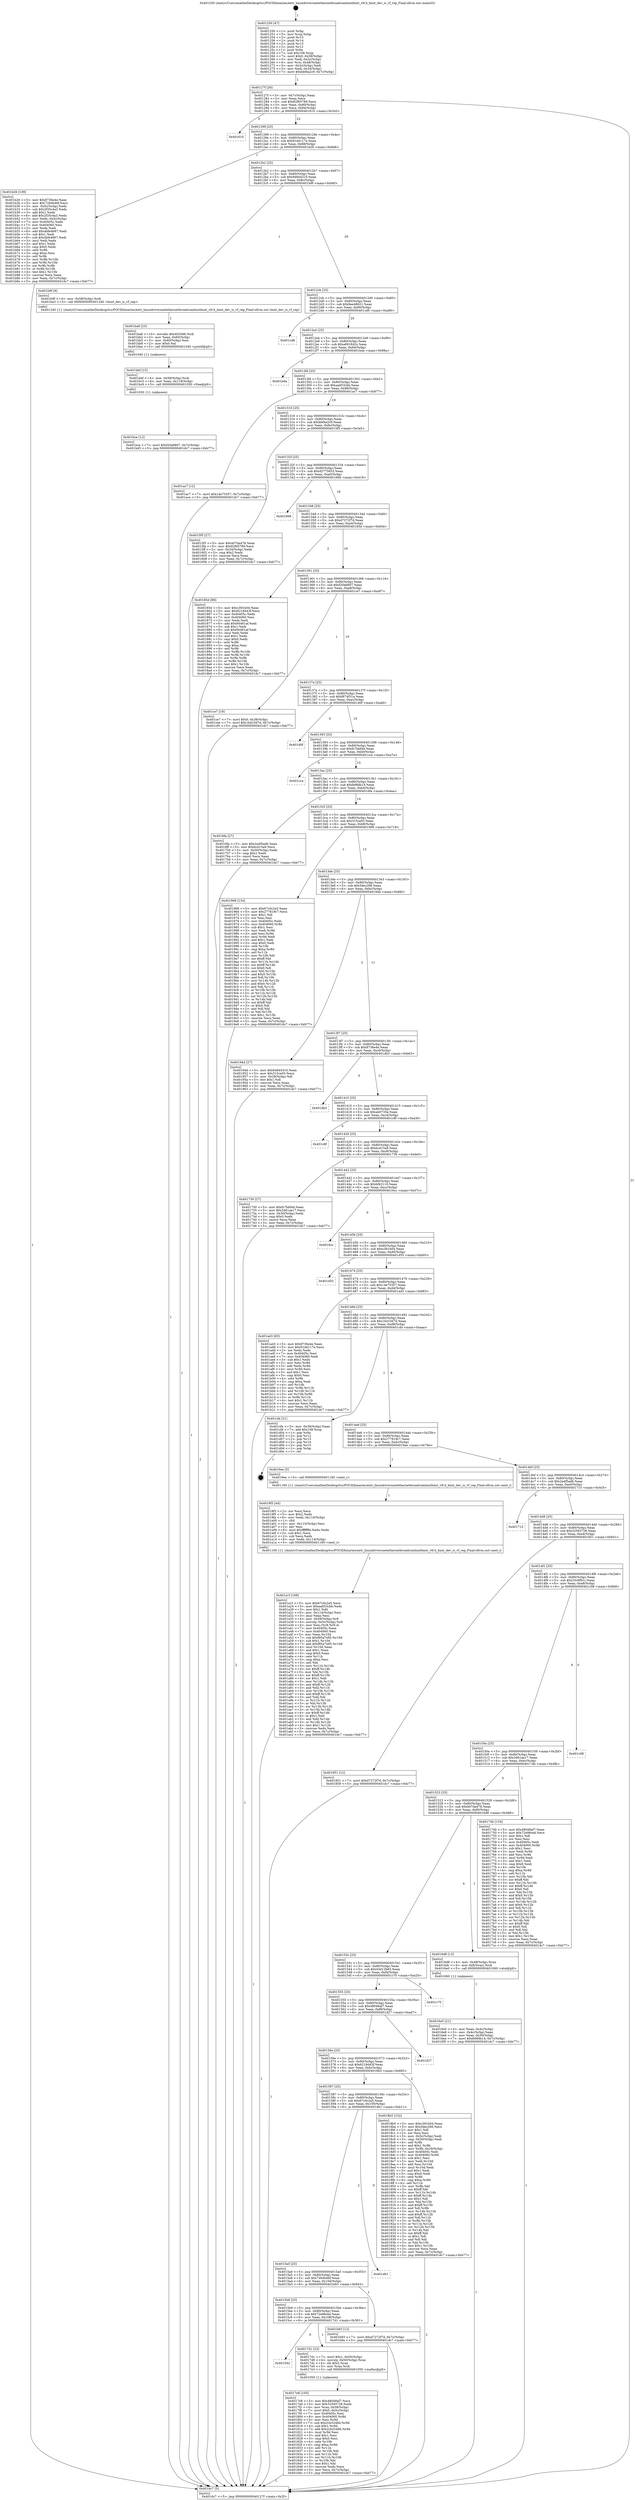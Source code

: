digraph "0x401250" {
  label = "0x401250 (/mnt/c/Users/mathe/Desktop/tcc/POCII/binaries/extr_linuxdriversnetethernetbroadcombnxtbnxt_vfr.h_bnxt_dev_is_vf_rep_Final-ollvm.out::main(0))"
  labelloc = "t"
  node[shape=record]

  Entry [label="",width=0.3,height=0.3,shape=circle,fillcolor=black,style=filled]
  "0x40127f" [label="{
     0x40127f [26]\l
     | [instrs]\l
     &nbsp;&nbsp;0x40127f \<+3\>: mov -0x7c(%rbp),%eax\l
     &nbsp;&nbsp;0x401282 \<+2\>: mov %eax,%ecx\l
     &nbsp;&nbsp;0x401284 \<+6\>: sub $0x82f65789,%ecx\l
     &nbsp;&nbsp;0x40128a \<+3\>: mov %eax,-0x80(%rbp)\l
     &nbsp;&nbsp;0x40128d \<+6\>: mov %ecx,-0x84(%rbp)\l
     &nbsp;&nbsp;0x401293 \<+6\>: je 0000000000401610 \<main+0x3c0\>\l
  }"]
  "0x401610" [label="{
     0x401610\l
  }", style=dashed]
  "0x401299" [label="{
     0x401299 [25]\l
     | [instrs]\l
     &nbsp;&nbsp;0x401299 \<+5\>: jmp 000000000040129e \<main+0x4e\>\l
     &nbsp;&nbsp;0x40129e \<+3\>: mov -0x80(%rbp),%eax\l
     &nbsp;&nbsp;0x4012a1 \<+5\>: sub $0x91dd117e,%eax\l
     &nbsp;&nbsp;0x4012a6 \<+6\>: mov %eax,-0x88(%rbp)\l
     &nbsp;&nbsp;0x4012ac \<+6\>: je 0000000000401b26 \<main+0x8d6\>\l
  }"]
  Exit [label="",width=0.3,height=0.3,shape=circle,fillcolor=black,style=filled,peripheries=2]
  "0x401b26" [label="{
     0x401b26 [109]\l
     | [instrs]\l
     &nbsp;&nbsp;0x401b26 \<+5\>: mov $0x8736e4e,%eax\l
     &nbsp;&nbsp;0x401b2b \<+5\>: mov $0x7264b46f,%ecx\l
     &nbsp;&nbsp;0x401b30 \<+3\>: mov -0x5c(%rbp),%edx\l
     &nbsp;&nbsp;0x401b33 \<+6\>: sub $0x2f35c4a3,%edx\l
     &nbsp;&nbsp;0x401b39 \<+3\>: add $0x1,%edx\l
     &nbsp;&nbsp;0x401b3c \<+6\>: add $0x2f35c4a3,%edx\l
     &nbsp;&nbsp;0x401b42 \<+3\>: mov %edx,-0x5c(%rbp)\l
     &nbsp;&nbsp;0x401b45 \<+7\>: mov 0x40405c,%edx\l
     &nbsp;&nbsp;0x401b4c \<+7\>: mov 0x404060,%esi\l
     &nbsp;&nbsp;0x401b53 \<+2\>: mov %edx,%edi\l
     &nbsp;&nbsp;0x401b55 \<+6\>: add $0x4bfe4667,%edi\l
     &nbsp;&nbsp;0x401b5b \<+3\>: sub $0x1,%edi\l
     &nbsp;&nbsp;0x401b5e \<+6\>: sub $0x4bfe4667,%edi\l
     &nbsp;&nbsp;0x401b64 \<+3\>: imul %edi,%edx\l
     &nbsp;&nbsp;0x401b67 \<+3\>: and $0x1,%edx\l
     &nbsp;&nbsp;0x401b6a \<+3\>: cmp $0x0,%edx\l
     &nbsp;&nbsp;0x401b6d \<+4\>: sete %r8b\l
     &nbsp;&nbsp;0x401b71 \<+3\>: cmp $0xa,%esi\l
     &nbsp;&nbsp;0x401b74 \<+4\>: setl %r9b\l
     &nbsp;&nbsp;0x401b78 \<+3\>: mov %r8b,%r10b\l
     &nbsp;&nbsp;0x401b7b \<+3\>: and %r9b,%r10b\l
     &nbsp;&nbsp;0x401b7e \<+3\>: xor %r9b,%r8b\l
     &nbsp;&nbsp;0x401b81 \<+3\>: or %r8b,%r10b\l
     &nbsp;&nbsp;0x401b84 \<+4\>: test $0x1,%r10b\l
     &nbsp;&nbsp;0x401b88 \<+3\>: cmovne %ecx,%eax\l
     &nbsp;&nbsp;0x401b8b \<+3\>: mov %eax,-0x7c(%rbp)\l
     &nbsp;&nbsp;0x401b8e \<+5\>: jmp 0000000000401dc7 \<main+0xb77\>\l
  }"]
  "0x4012b2" [label="{
     0x4012b2 [25]\l
     | [instrs]\l
     &nbsp;&nbsp;0x4012b2 \<+5\>: jmp 00000000004012b7 \<main+0x67\>\l
     &nbsp;&nbsp;0x4012b7 \<+3\>: mov -0x80(%rbp),%eax\l
     &nbsp;&nbsp;0x4012ba \<+5\>: sub $0x94844310,%eax\l
     &nbsp;&nbsp;0x4012bf \<+6\>: mov %eax,-0x8c(%rbp)\l
     &nbsp;&nbsp;0x4012c5 \<+6\>: je 0000000000401b9f \<main+0x94f\>\l
  }"]
  "0x401bce" [label="{
     0x401bce [12]\l
     | [instrs]\l
     &nbsp;&nbsp;0x401bce \<+7\>: movl $0xf20a6807,-0x7c(%rbp)\l
     &nbsp;&nbsp;0x401bd5 \<+5\>: jmp 0000000000401dc7 \<main+0xb77\>\l
  }"]
  "0x401b9f" [label="{
     0x401b9f [9]\l
     | [instrs]\l
     &nbsp;&nbsp;0x401b9f \<+4\>: mov -0x58(%rbp),%rdi\l
     &nbsp;&nbsp;0x401ba3 \<+5\>: call 0000000000401240 \<bnxt_dev_is_vf_rep\>\l
     | [calls]\l
     &nbsp;&nbsp;0x401240 \{1\} (/mnt/c/Users/mathe/Desktop/tcc/POCII/binaries/extr_linuxdriversnetethernetbroadcombnxtbnxt_vfr.h_bnxt_dev_is_vf_rep_Final-ollvm.out::bnxt_dev_is_vf_rep)\l
  }"]
  "0x4012cb" [label="{
     0x4012cb [25]\l
     | [instrs]\l
     &nbsp;&nbsp;0x4012cb \<+5\>: jmp 00000000004012d0 \<main+0x80\>\l
     &nbsp;&nbsp;0x4012d0 \<+3\>: mov -0x80(%rbp),%eax\l
     &nbsp;&nbsp;0x4012d3 \<+5\>: sub $0x9ee48621,%eax\l
     &nbsp;&nbsp;0x4012d8 \<+6\>: mov %eax,-0x90(%rbp)\l
     &nbsp;&nbsp;0x4012de \<+6\>: je 0000000000401cd6 \<main+0xa86\>\l
  }"]
  "0x401bbf" [label="{
     0x401bbf [15]\l
     | [instrs]\l
     &nbsp;&nbsp;0x401bbf \<+4\>: mov -0x58(%rbp),%rdi\l
     &nbsp;&nbsp;0x401bc3 \<+6\>: mov %eax,-0x118(%rbp)\l
     &nbsp;&nbsp;0x401bc9 \<+5\>: call 0000000000401030 \<free@plt\>\l
     | [calls]\l
     &nbsp;&nbsp;0x401030 \{1\} (unknown)\l
  }"]
  "0x401cd6" [label="{
     0x401cd6\l
  }", style=dashed]
  "0x4012e4" [label="{
     0x4012e4 [25]\l
     | [instrs]\l
     &nbsp;&nbsp;0x4012e4 \<+5\>: jmp 00000000004012e9 \<main+0x99\>\l
     &nbsp;&nbsp;0x4012e9 \<+3\>: mov -0x80(%rbp),%eax\l
     &nbsp;&nbsp;0x4012ec \<+5\>: sub $0xa691842c,%eax\l
     &nbsp;&nbsp;0x4012f1 \<+6\>: mov %eax,-0x94(%rbp)\l
     &nbsp;&nbsp;0x4012f7 \<+6\>: je 0000000000401bda \<main+0x98a\>\l
  }"]
  "0x401ba8" [label="{
     0x401ba8 [23]\l
     | [instrs]\l
     &nbsp;&nbsp;0x401ba8 \<+10\>: movabs $0x4020d6,%rdi\l
     &nbsp;&nbsp;0x401bb2 \<+3\>: mov %eax,-0x60(%rbp)\l
     &nbsp;&nbsp;0x401bb5 \<+3\>: mov -0x60(%rbp),%esi\l
     &nbsp;&nbsp;0x401bb8 \<+2\>: mov $0x0,%al\l
     &nbsp;&nbsp;0x401bba \<+5\>: call 0000000000401040 \<printf@plt\>\l
     | [calls]\l
     &nbsp;&nbsp;0x401040 \{1\} (unknown)\l
  }"]
  "0x401bda" [label="{
     0x401bda\l
  }", style=dashed]
  "0x4012fd" [label="{
     0x4012fd [25]\l
     | [instrs]\l
     &nbsp;&nbsp;0x4012fd \<+5\>: jmp 0000000000401302 \<main+0xb2\>\l
     &nbsp;&nbsp;0x401302 \<+3\>: mov -0x80(%rbp),%eax\l
     &nbsp;&nbsp;0x401305 \<+5\>: sub $0xaa653cbb,%eax\l
     &nbsp;&nbsp;0x40130a \<+6\>: mov %eax,-0x98(%rbp)\l
     &nbsp;&nbsp;0x401310 \<+6\>: je 0000000000401ac7 \<main+0x877\>\l
  }"]
  "0x401a1f" [label="{
     0x401a1f [168]\l
     | [instrs]\l
     &nbsp;&nbsp;0x401a1f \<+5\>: mov $0x67c0c2a5,%ecx\l
     &nbsp;&nbsp;0x401a24 \<+5\>: mov $0xaa653cbb,%edx\l
     &nbsp;&nbsp;0x401a29 \<+3\>: mov $0x1,%dil\l
     &nbsp;&nbsp;0x401a2c \<+6\>: mov -0x114(%rbp),%esi\l
     &nbsp;&nbsp;0x401a32 \<+3\>: imul %eax,%esi\l
     &nbsp;&nbsp;0x401a35 \<+4\>: mov -0x58(%rbp),%r8\l
     &nbsp;&nbsp;0x401a39 \<+4\>: movslq -0x5c(%rbp),%r9\l
     &nbsp;&nbsp;0x401a3d \<+4\>: mov %esi,(%r8,%r9,4)\l
     &nbsp;&nbsp;0x401a41 \<+7\>: mov 0x40405c,%eax\l
     &nbsp;&nbsp;0x401a48 \<+7\>: mov 0x404060,%esi\l
     &nbsp;&nbsp;0x401a4f \<+3\>: mov %eax,%r10d\l
     &nbsp;&nbsp;0x401a52 \<+7\>: sub $0xf95a7e95,%r10d\l
     &nbsp;&nbsp;0x401a59 \<+4\>: sub $0x1,%r10d\l
     &nbsp;&nbsp;0x401a5d \<+7\>: add $0xf95a7e95,%r10d\l
     &nbsp;&nbsp;0x401a64 \<+4\>: imul %r10d,%eax\l
     &nbsp;&nbsp;0x401a68 \<+3\>: and $0x1,%eax\l
     &nbsp;&nbsp;0x401a6b \<+3\>: cmp $0x0,%eax\l
     &nbsp;&nbsp;0x401a6e \<+4\>: sete %r11b\l
     &nbsp;&nbsp;0x401a72 \<+3\>: cmp $0xa,%esi\l
     &nbsp;&nbsp;0x401a75 \<+3\>: setl %bl\l
     &nbsp;&nbsp;0x401a78 \<+3\>: mov %r11b,%r14b\l
     &nbsp;&nbsp;0x401a7b \<+4\>: xor $0xff,%r14b\l
     &nbsp;&nbsp;0x401a7f \<+3\>: mov %bl,%r15b\l
     &nbsp;&nbsp;0x401a82 \<+4\>: xor $0xff,%r15b\l
     &nbsp;&nbsp;0x401a86 \<+4\>: xor $0x1,%dil\l
     &nbsp;&nbsp;0x401a8a \<+3\>: mov %r14b,%r12b\l
     &nbsp;&nbsp;0x401a8d \<+4\>: and $0xff,%r12b\l
     &nbsp;&nbsp;0x401a91 \<+3\>: and %dil,%r11b\l
     &nbsp;&nbsp;0x401a94 \<+3\>: mov %r15b,%r13b\l
     &nbsp;&nbsp;0x401a97 \<+4\>: and $0xff,%r13b\l
     &nbsp;&nbsp;0x401a9b \<+3\>: and %dil,%bl\l
     &nbsp;&nbsp;0x401a9e \<+3\>: or %r11b,%r12b\l
     &nbsp;&nbsp;0x401aa1 \<+3\>: or %bl,%r13b\l
     &nbsp;&nbsp;0x401aa4 \<+3\>: xor %r13b,%r12b\l
     &nbsp;&nbsp;0x401aa7 \<+3\>: or %r15b,%r14b\l
     &nbsp;&nbsp;0x401aaa \<+4\>: xor $0xff,%r14b\l
     &nbsp;&nbsp;0x401aae \<+4\>: or $0x1,%dil\l
     &nbsp;&nbsp;0x401ab2 \<+3\>: and %dil,%r14b\l
     &nbsp;&nbsp;0x401ab5 \<+3\>: or %r14b,%r12b\l
     &nbsp;&nbsp;0x401ab8 \<+4\>: test $0x1,%r12b\l
     &nbsp;&nbsp;0x401abc \<+3\>: cmovne %edx,%ecx\l
     &nbsp;&nbsp;0x401abf \<+3\>: mov %ecx,-0x7c(%rbp)\l
     &nbsp;&nbsp;0x401ac2 \<+5\>: jmp 0000000000401dc7 \<main+0xb77\>\l
  }"]
  "0x401ac7" [label="{
     0x401ac7 [12]\l
     | [instrs]\l
     &nbsp;&nbsp;0x401ac7 \<+7\>: movl $0x14e75357,-0x7c(%rbp)\l
     &nbsp;&nbsp;0x401ace \<+5\>: jmp 0000000000401dc7 \<main+0xb77\>\l
  }"]
  "0x401316" [label="{
     0x401316 [25]\l
     | [instrs]\l
     &nbsp;&nbsp;0x401316 \<+5\>: jmp 000000000040131b \<main+0xcb\>\l
     &nbsp;&nbsp;0x40131b \<+3\>: mov -0x80(%rbp),%eax\l
     &nbsp;&nbsp;0x40131e \<+5\>: sub $0xbbf4a2c9,%eax\l
     &nbsp;&nbsp;0x401323 \<+6\>: mov %eax,-0x9c(%rbp)\l
     &nbsp;&nbsp;0x401329 \<+6\>: je 00000000004015f5 \<main+0x3a5\>\l
  }"]
  "0x4019f3" [label="{
     0x4019f3 [44]\l
     | [instrs]\l
     &nbsp;&nbsp;0x4019f3 \<+2\>: xor %ecx,%ecx\l
     &nbsp;&nbsp;0x4019f5 \<+5\>: mov $0x2,%edx\l
     &nbsp;&nbsp;0x4019fa \<+6\>: mov %edx,-0x110(%rbp)\l
     &nbsp;&nbsp;0x401a00 \<+1\>: cltd\l
     &nbsp;&nbsp;0x401a01 \<+6\>: mov -0x110(%rbp),%esi\l
     &nbsp;&nbsp;0x401a07 \<+2\>: idiv %esi\l
     &nbsp;&nbsp;0x401a09 \<+6\>: imul $0xfffffffe,%edx,%edx\l
     &nbsp;&nbsp;0x401a0f \<+3\>: sub $0x1,%ecx\l
     &nbsp;&nbsp;0x401a12 \<+2\>: sub %ecx,%edx\l
     &nbsp;&nbsp;0x401a14 \<+6\>: mov %edx,-0x114(%rbp)\l
     &nbsp;&nbsp;0x401a1a \<+5\>: call 0000000000401160 \<next_i\>\l
     | [calls]\l
     &nbsp;&nbsp;0x401160 \{1\} (/mnt/c/Users/mathe/Desktop/tcc/POCII/binaries/extr_linuxdriversnetethernetbroadcombnxtbnxt_vfr.h_bnxt_dev_is_vf_rep_Final-ollvm.out::next_i)\l
  }"]
  "0x4015f5" [label="{
     0x4015f5 [27]\l
     | [instrs]\l
     &nbsp;&nbsp;0x4015f5 \<+5\>: mov $0x407da478,%eax\l
     &nbsp;&nbsp;0x4015fa \<+5\>: mov $0x82f65789,%ecx\l
     &nbsp;&nbsp;0x4015ff \<+3\>: mov -0x34(%rbp),%edx\l
     &nbsp;&nbsp;0x401602 \<+3\>: cmp $0x2,%edx\l
     &nbsp;&nbsp;0x401605 \<+3\>: cmovne %ecx,%eax\l
     &nbsp;&nbsp;0x401608 \<+3\>: mov %eax,-0x7c(%rbp)\l
     &nbsp;&nbsp;0x40160b \<+5\>: jmp 0000000000401dc7 \<main+0xb77\>\l
  }"]
  "0x40132f" [label="{
     0x40132f [25]\l
     | [instrs]\l
     &nbsp;&nbsp;0x40132f \<+5\>: jmp 0000000000401334 \<main+0xe4\>\l
     &nbsp;&nbsp;0x401334 \<+3\>: mov -0x80(%rbp),%eax\l
     &nbsp;&nbsp;0x401337 \<+5\>: sub $0xd2775653,%eax\l
     &nbsp;&nbsp;0x40133c \<+6\>: mov %eax,-0xa0(%rbp)\l
     &nbsp;&nbsp;0x401342 \<+6\>: je 0000000000401668 \<main+0x418\>\l
  }"]
  "0x401dc7" [label="{
     0x401dc7 [5]\l
     | [instrs]\l
     &nbsp;&nbsp;0x401dc7 \<+5\>: jmp 000000000040127f \<main+0x2f\>\l
  }"]
  "0x401250" [label="{
     0x401250 [47]\l
     | [instrs]\l
     &nbsp;&nbsp;0x401250 \<+1\>: push %rbp\l
     &nbsp;&nbsp;0x401251 \<+3\>: mov %rsp,%rbp\l
     &nbsp;&nbsp;0x401254 \<+2\>: push %r15\l
     &nbsp;&nbsp;0x401256 \<+2\>: push %r14\l
     &nbsp;&nbsp;0x401258 \<+2\>: push %r13\l
     &nbsp;&nbsp;0x40125a \<+2\>: push %r12\l
     &nbsp;&nbsp;0x40125c \<+1\>: push %rbx\l
     &nbsp;&nbsp;0x40125d \<+7\>: sub $0x108,%rsp\l
     &nbsp;&nbsp;0x401264 \<+7\>: movl $0x0,-0x38(%rbp)\l
     &nbsp;&nbsp;0x40126b \<+3\>: mov %edi,-0x3c(%rbp)\l
     &nbsp;&nbsp;0x40126e \<+4\>: mov %rsi,-0x48(%rbp)\l
     &nbsp;&nbsp;0x401272 \<+3\>: mov -0x3c(%rbp),%edi\l
     &nbsp;&nbsp;0x401275 \<+3\>: mov %edi,-0x34(%rbp)\l
     &nbsp;&nbsp;0x401278 \<+7\>: movl $0xbbf4a2c9,-0x7c(%rbp)\l
  }"]
  "0x4017e8" [label="{
     0x4017e8 [105]\l
     | [instrs]\l
     &nbsp;&nbsp;0x4017e8 \<+5\>: mov $0x48048af7,%ecx\l
     &nbsp;&nbsp;0x4017ed \<+5\>: mov $0x32593728,%edx\l
     &nbsp;&nbsp;0x4017f2 \<+4\>: mov %rax,-0x58(%rbp)\l
     &nbsp;&nbsp;0x4017f6 \<+7\>: movl $0x0,-0x5c(%rbp)\l
     &nbsp;&nbsp;0x4017fd \<+7\>: mov 0x40405c,%esi\l
     &nbsp;&nbsp;0x401804 \<+8\>: mov 0x404060,%r8d\l
     &nbsp;&nbsp;0x40180c \<+3\>: mov %esi,%r9d\l
     &nbsp;&nbsp;0x40180f \<+7\>: sub $0x2cb3248d,%r9d\l
     &nbsp;&nbsp;0x401816 \<+4\>: sub $0x1,%r9d\l
     &nbsp;&nbsp;0x40181a \<+7\>: add $0x2cb3248d,%r9d\l
     &nbsp;&nbsp;0x401821 \<+4\>: imul %r9d,%esi\l
     &nbsp;&nbsp;0x401825 \<+3\>: and $0x1,%esi\l
     &nbsp;&nbsp;0x401828 \<+3\>: cmp $0x0,%esi\l
     &nbsp;&nbsp;0x40182b \<+4\>: sete %r10b\l
     &nbsp;&nbsp;0x40182f \<+4\>: cmp $0xa,%r8d\l
     &nbsp;&nbsp;0x401833 \<+4\>: setl %r11b\l
     &nbsp;&nbsp;0x401837 \<+3\>: mov %r10b,%bl\l
     &nbsp;&nbsp;0x40183a \<+3\>: and %r11b,%bl\l
     &nbsp;&nbsp;0x40183d \<+3\>: xor %r11b,%r10b\l
     &nbsp;&nbsp;0x401840 \<+3\>: or %r10b,%bl\l
     &nbsp;&nbsp;0x401843 \<+3\>: test $0x1,%bl\l
     &nbsp;&nbsp;0x401846 \<+3\>: cmovne %edx,%ecx\l
     &nbsp;&nbsp;0x401849 \<+3\>: mov %ecx,-0x7c(%rbp)\l
     &nbsp;&nbsp;0x40184c \<+5\>: jmp 0000000000401dc7 \<main+0xb77\>\l
  }"]
  "0x401668" [label="{
     0x401668\l
  }", style=dashed]
  "0x401348" [label="{
     0x401348 [25]\l
     | [instrs]\l
     &nbsp;&nbsp;0x401348 \<+5\>: jmp 000000000040134d \<main+0xfd\>\l
     &nbsp;&nbsp;0x40134d \<+3\>: mov -0x80(%rbp),%eax\l
     &nbsp;&nbsp;0x401350 \<+5\>: sub $0xd7272f7d,%eax\l
     &nbsp;&nbsp;0x401355 \<+6\>: mov %eax,-0xa4(%rbp)\l
     &nbsp;&nbsp;0x40135b \<+6\>: je 000000000040185d \<main+0x60d\>\l
  }"]
  "0x4015d2" [label="{
     0x4015d2\l
  }", style=dashed]
  "0x40185d" [label="{
     0x40185d [88]\l
     | [instrs]\l
     &nbsp;&nbsp;0x40185d \<+5\>: mov $0xc391b04,%eax\l
     &nbsp;&nbsp;0x401862 \<+5\>: mov $0x6218d43f,%ecx\l
     &nbsp;&nbsp;0x401867 \<+7\>: mov 0x40405c,%edx\l
     &nbsp;&nbsp;0x40186e \<+7\>: mov 0x404060,%esi\l
     &nbsp;&nbsp;0x401875 \<+2\>: mov %edx,%edi\l
     &nbsp;&nbsp;0x401877 \<+6\>: add $0x94481af,%edi\l
     &nbsp;&nbsp;0x40187d \<+3\>: sub $0x1,%edi\l
     &nbsp;&nbsp;0x401880 \<+6\>: sub $0x94481af,%edi\l
     &nbsp;&nbsp;0x401886 \<+3\>: imul %edi,%edx\l
     &nbsp;&nbsp;0x401889 \<+3\>: and $0x1,%edx\l
     &nbsp;&nbsp;0x40188c \<+3\>: cmp $0x0,%edx\l
     &nbsp;&nbsp;0x40188f \<+4\>: sete %r8b\l
     &nbsp;&nbsp;0x401893 \<+3\>: cmp $0xa,%esi\l
     &nbsp;&nbsp;0x401896 \<+4\>: setl %r9b\l
     &nbsp;&nbsp;0x40189a \<+3\>: mov %r8b,%r10b\l
     &nbsp;&nbsp;0x40189d \<+3\>: and %r9b,%r10b\l
     &nbsp;&nbsp;0x4018a0 \<+3\>: xor %r9b,%r8b\l
     &nbsp;&nbsp;0x4018a3 \<+3\>: or %r8b,%r10b\l
     &nbsp;&nbsp;0x4018a6 \<+4\>: test $0x1,%r10b\l
     &nbsp;&nbsp;0x4018aa \<+3\>: cmovne %ecx,%eax\l
     &nbsp;&nbsp;0x4018ad \<+3\>: mov %eax,-0x7c(%rbp)\l
     &nbsp;&nbsp;0x4018b0 \<+5\>: jmp 0000000000401dc7 \<main+0xb77\>\l
  }"]
  "0x401361" [label="{
     0x401361 [25]\l
     | [instrs]\l
     &nbsp;&nbsp;0x401361 \<+5\>: jmp 0000000000401366 \<main+0x116\>\l
     &nbsp;&nbsp;0x401366 \<+3\>: mov -0x80(%rbp),%eax\l
     &nbsp;&nbsp;0x401369 \<+5\>: sub $0xf20a6807,%eax\l
     &nbsp;&nbsp;0x40136e \<+6\>: mov %eax,-0xa8(%rbp)\l
     &nbsp;&nbsp;0x401374 \<+6\>: je 0000000000401ce7 \<main+0xa97\>\l
  }"]
  "0x4017d1" [label="{
     0x4017d1 [23]\l
     | [instrs]\l
     &nbsp;&nbsp;0x4017d1 \<+7\>: movl $0x1,-0x50(%rbp)\l
     &nbsp;&nbsp;0x4017d8 \<+4\>: movslq -0x50(%rbp),%rax\l
     &nbsp;&nbsp;0x4017dc \<+4\>: shl $0x2,%rax\l
     &nbsp;&nbsp;0x4017e0 \<+3\>: mov %rax,%rdi\l
     &nbsp;&nbsp;0x4017e3 \<+5\>: call 0000000000401050 \<malloc@plt\>\l
     | [calls]\l
     &nbsp;&nbsp;0x401050 \{1\} (unknown)\l
  }"]
  "0x401ce7" [label="{
     0x401ce7 [19]\l
     | [instrs]\l
     &nbsp;&nbsp;0x401ce7 \<+7\>: movl $0x0,-0x38(%rbp)\l
     &nbsp;&nbsp;0x401cee \<+7\>: movl $0x1bd10d7d,-0x7c(%rbp)\l
     &nbsp;&nbsp;0x401cf5 \<+5\>: jmp 0000000000401dc7 \<main+0xb77\>\l
  }"]
  "0x40137a" [label="{
     0x40137a [25]\l
     | [instrs]\l
     &nbsp;&nbsp;0x40137a \<+5\>: jmp 000000000040137f \<main+0x12f\>\l
     &nbsp;&nbsp;0x40137f \<+3\>: mov -0x80(%rbp),%eax\l
     &nbsp;&nbsp;0x401382 \<+5\>: sub $0xf674f31a,%eax\l
     &nbsp;&nbsp;0x401387 \<+6\>: mov %eax,-0xac(%rbp)\l
     &nbsp;&nbsp;0x40138d \<+6\>: je 0000000000401d0f \<main+0xabf\>\l
  }"]
  "0x4015b9" [label="{
     0x4015b9 [25]\l
     | [instrs]\l
     &nbsp;&nbsp;0x4015b9 \<+5\>: jmp 00000000004015be \<main+0x36e\>\l
     &nbsp;&nbsp;0x4015be \<+3\>: mov -0x80(%rbp),%eax\l
     &nbsp;&nbsp;0x4015c1 \<+5\>: sub $0x72e98ced,%eax\l
     &nbsp;&nbsp;0x4015c6 \<+6\>: mov %eax,-0x108(%rbp)\l
     &nbsp;&nbsp;0x4015cc \<+6\>: je 00000000004017d1 \<main+0x581\>\l
  }"]
  "0x401d0f" [label="{
     0x401d0f\l
  }", style=dashed]
  "0x401393" [label="{
     0x401393 [25]\l
     | [instrs]\l
     &nbsp;&nbsp;0x401393 \<+5\>: jmp 0000000000401398 \<main+0x148\>\l
     &nbsp;&nbsp;0x401398 \<+3\>: mov -0x80(%rbp),%eax\l
     &nbsp;&nbsp;0x40139b \<+5\>: sub $0xfc7bbf4d,%eax\l
     &nbsp;&nbsp;0x4013a0 \<+6\>: mov %eax,-0xb0(%rbp)\l
     &nbsp;&nbsp;0x4013a6 \<+6\>: je 0000000000401cca \<main+0xa7a\>\l
  }"]
  "0x401b93" [label="{
     0x401b93 [12]\l
     | [instrs]\l
     &nbsp;&nbsp;0x401b93 \<+7\>: movl $0xd7272f7d,-0x7c(%rbp)\l
     &nbsp;&nbsp;0x401b9a \<+5\>: jmp 0000000000401dc7 \<main+0xb77\>\l
  }"]
  "0x401cca" [label="{
     0x401cca\l
  }", style=dashed]
  "0x4013ac" [label="{
     0x4013ac [25]\l
     | [instrs]\l
     &nbsp;&nbsp;0x4013ac \<+5\>: jmp 00000000004013b1 \<main+0x161\>\l
     &nbsp;&nbsp;0x4013b1 \<+3\>: mov -0x80(%rbp),%eax\l
     &nbsp;&nbsp;0x4013b4 \<+5\>: sub $0xfe9fdb14,%eax\l
     &nbsp;&nbsp;0x4013b9 \<+6\>: mov %eax,-0xb4(%rbp)\l
     &nbsp;&nbsp;0x4013bf \<+6\>: je 00000000004016fa \<main+0x4aa\>\l
  }"]
  "0x4015a0" [label="{
     0x4015a0 [25]\l
     | [instrs]\l
     &nbsp;&nbsp;0x4015a0 \<+5\>: jmp 00000000004015a5 \<main+0x355\>\l
     &nbsp;&nbsp;0x4015a5 \<+3\>: mov -0x80(%rbp),%eax\l
     &nbsp;&nbsp;0x4015a8 \<+5\>: sub $0x7264b46f,%eax\l
     &nbsp;&nbsp;0x4015ad \<+6\>: mov %eax,-0x104(%rbp)\l
     &nbsp;&nbsp;0x4015b3 \<+6\>: je 0000000000401b93 \<main+0x943\>\l
  }"]
  "0x4016fa" [label="{
     0x4016fa [27]\l
     | [instrs]\l
     &nbsp;&nbsp;0x4016fa \<+5\>: mov $0x2a4f5ad6,%eax\l
     &nbsp;&nbsp;0x4016ff \<+5\>: mov $0xbcd15a9,%ecx\l
     &nbsp;&nbsp;0x401704 \<+3\>: mov -0x30(%rbp),%edx\l
     &nbsp;&nbsp;0x401707 \<+3\>: cmp $0x1,%edx\l
     &nbsp;&nbsp;0x40170a \<+3\>: cmovl %ecx,%eax\l
     &nbsp;&nbsp;0x40170d \<+3\>: mov %eax,-0x7c(%rbp)\l
     &nbsp;&nbsp;0x401710 \<+5\>: jmp 0000000000401dc7 \<main+0xb77\>\l
  }"]
  "0x4013c5" [label="{
     0x4013c5 [25]\l
     | [instrs]\l
     &nbsp;&nbsp;0x4013c5 \<+5\>: jmp 00000000004013ca \<main+0x17a\>\l
     &nbsp;&nbsp;0x4013ca \<+3\>: mov -0x80(%rbp),%eax\l
     &nbsp;&nbsp;0x4013cd \<+5\>: sub $0x315ce03,%eax\l
     &nbsp;&nbsp;0x4013d2 \<+6\>: mov %eax,-0xb8(%rbp)\l
     &nbsp;&nbsp;0x4013d8 \<+6\>: je 0000000000401968 \<main+0x718\>\l
  }"]
  "0x401d61" [label="{
     0x401d61\l
  }", style=dashed]
  "0x401968" [label="{
     0x401968 [134]\l
     | [instrs]\l
     &nbsp;&nbsp;0x401968 \<+5\>: mov $0x67c0c2a5,%eax\l
     &nbsp;&nbsp;0x40196d \<+5\>: mov $0x277819c7,%ecx\l
     &nbsp;&nbsp;0x401972 \<+2\>: mov $0x1,%dl\l
     &nbsp;&nbsp;0x401974 \<+2\>: xor %esi,%esi\l
     &nbsp;&nbsp;0x401976 \<+7\>: mov 0x40405c,%edi\l
     &nbsp;&nbsp;0x40197d \<+8\>: mov 0x404060,%r8d\l
     &nbsp;&nbsp;0x401985 \<+3\>: sub $0x1,%esi\l
     &nbsp;&nbsp;0x401988 \<+3\>: mov %edi,%r9d\l
     &nbsp;&nbsp;0x40198b \<+3\>: add %esi,%r9d\l
     &nbsp;&nbsp;0x40198e \<+4\>: imul %r9d,%edi\l
     &nbsp;&nbsp;0x401992 \<+3\>: and $0x1,%edi\l
     &nbsp;&nbsp;0x401995 \<+3\>: cmp $0x0,%edi\l
     &nbsp;&nbsp;0x401998 \<+4\>: sete %r10b\l
     &nbsp;&nbsp;0x40199c \<+4\>: cmp $0xa,%r8d\l
     &nbsp;&nbsp;0x4019a0 \<+4\>: setl %r11b\l
     &nbsp;&nbsp;0x4019a4 \<+3\>: mov %r10b,%bl\l
     &nbsp;&nbsp;0x4019a7 \<+3\>: xor $0xff,%bl\l
     &nbsp;&nbsp;0x4019aa \<+3\>: mov %r11b,%r14b\l
     &nbsp;&nbsp;0x4019ad \<+4\>: xor $0xff,%r14b\l
     &nbsp;&nbsp;0x4019b1 \<+3\>: xor $0x0,%dl\l
     &nbsp;&nbsp;0x4019b4 \<+3\>: mov %bl,%r15b\l
     &nbsp;&nbsp;0x4019b7 \<+4\>: and $0x0,%r15b\l
     &nbsp;&nbsp;0x4019bb \<+3\>: and %dl,%r10b\l
     &nbsp;&nbsp;0x4019be \<+3\>: mov %r14b,%r12b\l
     &nbsp;&nbsp;0x4019c1 \<+4\>: and $0x0,%r12b\l
     &nbsp;&nbsp;0x4019c5 \<+3\>: and %dl,%r11b\l
     &nbsp;&nbsp;0x4019c8 \<+3\>: or %r10b,%r15b\l
     &nbsp;&nbsp;0x4019cb \<+3\>: or %r11b,%r12b\l
     &nbsp;&nbsp;0x4019ce \<+3\>: xor %r12b,%r15b\l
     &nbsp;&nbsp;0x4019d1 \<+3\>: or %r14b,%bl\l
     &nbsp;&nbsp;0x4019d4 \<+3\>: xor $0xff,%bl\l
     &nbsp;&nbsp;0x4019d7 \<+3\>: or $0x0,%dl\l
     &nbsp;&nbsp;0x4019da \<+2\>: and %dl,%bl\l
     &nbsp;&nbsp;0x4019dc \<+3\>: or %bl,%r15b\l
     &nbsp;&nbsp;0x4019df \<+4\>: test $0x1,%r15b\l
     &nbsp;&nbsp;0x4019e3 \<+3\>: cmovne %ecx,%eax\l
     &nbsp;&nbsp;0x4019e6 \<+3\>: mov %eax,-0x7c(%rbp)\l
     &nbsp;&nbsp;0x4019e9 \<+5\>: jmp 0000000000401dc7 \<main+0xb77\>\l
  }"]
  "0x4013de" [label="{
     0x4013de [25]\l
     | [instrs]\l
     &nbsp;&nbsp;0x4013de \<+5\>: jmp 00000000004013e3 \<main+0x193\>\l
     &nbsp;&nbsp;0x4013e3 \<+3\>: mov -0x80(%rbp),%eax\l
     &nbsp;&nbsp;0x4013e6 \<+5\>: sub $0x5dec266,%eax\l
     &nbsp;&nbsp;0x4013eb \<+6\>: mov %eax,-0xbc(%rbp)\l
     &nbsp;&nbsp;0x4013f1 \<+6\>: je 000000000040194d \<main+0x6fd\>\l
  }"]
  "0x401587" [label="{
     0x401587 [25]\l
     | [instrs]\l
     &nbsp;&nbsp;0x401587 \<+5\>: jmp 000000000040158c \<main+0x33c\>\l
     &nbsp;&nbsp;0x40158c \<+3\>: mov -0x80(%rbp),%eax\l
     &nbsp;&nbsp;0x40158f \<+5\>: sub $0x67c0c2a5,%eax\l
     &nbsp;&nbsp;0x401594 \<+6\>: mov %eax,-0x100(%rbp)\l
     &nbsp;&nbsp;0x40159a \<+6\>: je 0000000000401d61 \<main+0xb11\>\l
  }"]
  "0x40194d" [label="{
     0x40194d [27]\l
     | [instrs]\l
     &nbsp;&nbsp;0x40194d \<+5\>: mov $0x94844310,%eax\l
     &nbsp;&nbsp;0x401952 \<+5\>: mov $0x315ce03,%ecx\l
     &nbsp;&nbsp;0x401957 \<+3\>: mov -0x29(%rbp),%dl\l
     &nbsp;&nbsp;0x40195a \<+3\>: test $0x1,%dl\l
     &nbsp;&nbsp;0x40195d \<+3\>: cmovne %ecx,%eax\l
     &nbsp;&nbsp;0x401960 \<+3\>: mov %eax,-0x7c(%rbp)\l
     &nbsp;&nbsp;0x401963 \<+5\>: jmp 0000000000401dc7 \<main+0xb77\>\l
  }"]
  "0x4013f7" [label="{
     0x4013f7 [25]\l
     | [instrs]\l
     &nbsp;&nbsp;0x4013f7 \<+5\>: jmp 00000000004013fc \<main+0x1ac\>\l
     &nbsp;&nbsp;0x4013fc \<+3\>: mov -0x80(%rbp),%eax\l
     &nbsp;&nbsp;0x4013ff \<+5\>: sub $0x8736e4e,%eax\l
     &nbsp;&nbsp;0x401404 \<+6\>: mov %eax,-0xc0(%rbp)\l
     &nbsp;&nbsp;0x40140a \<+6\>: je 0000000000401db3 \<main+0xb63\>\l
  }"]
  "0x4018b5" [label="{
     0x4018b5 [152]\l
     | [instrs]\l
     &nbsp;&nbsp;0x4018b5 \<+5\>: mov $0xc391b04,%eax\l
     &nbsp;&nbsp;0x4018ba \<+5\>: mov $0x5dec266,%ecx\l
     &nbsp;&nbsp;0x4018bf \<+2\>: mov $0x1,%dl\l
     &nbsp;&nbsp;0x4018c1 \<+2\>: xor %esi,%esi\l
     &nbsp;&nbsp;0x4018c3 \<+3\>: mov -0x5c(%rbp),%edi\l
     &nbsp;&nbsp;0x4018c6 \<+3\>: cmp -0x50(%rbp),%edi\l
     &nbsp;&nbsp;0x4018c9 \<+4\>: setl %r8b\l
     &nbsp;&nbsp;0x4018cd \<+4\>: and $0x1,%r8b\l
     &nbsp;&nbsp;0x4018d1 \<+4\>: mov %r8b,-0x29(%rbp)\l
     &nbsp;&nbsp;0x4018d5 \<+7\>: mov 0x40405c,%edi\l
     &nbsp;&nbsp;0x4018dc \<+8\>: mov 0x404060,%r9d\l
     &nbsp;&nbsp;0x4018e4 \<+3\>: sub $0x1,%esi\l
     &nbsp;&nbsp;0x4018e7 \<+3\>: mov %edi,%r10d\l
     &nbsp;&nbsp;0x4018ea \<+3\>: add %esi,%r10d\l
     &nbsp;&nbsp;0x4018ed \<+4\>: imul %r10d,%edi\l
     &nbsp;&nbsp;0x4018f1 \<+3\>: and $0x1,%edi\l
     &nbsp;&nbsp;0x4018f4 \<+3\>: cmp $0x0,%edi\l
     &nbsp;&nbsp;0x4018f7 \<+4\>: sete %r8b\l
     &nbsp;&nbsp;0x4018fb \<+4\>: cmp $0xa,%r9d\l
     &nbsp;&nbsp;0x4018ff \<+4\>: setl %r11b\l
     &nbsp;&nbsp;0x401903 \<+3\>: mov %r8b,%bl\l
     &nbsp;&nbsp;0x401906 \<+3\>: xor $0xff,%bl\l
     &nbsp;&nbsp;0x401909 \<+3\>: mov %r11b,%r14b\l
     &nbsp;&nbsp;0x40190c \<+4\>: xor $0xff,%r14b\l
     &nbsp;&nbsp;0x401910 \<+3\>: xor $0x1,%dl\l
     &nbsp;&nbsp;0x401913 \<+3\>: mov %bl,%r15b\l
     &nbsp;&nbsp;0x401916 \<+4\>: and $0xff,%r15b\l
     &nbsp;&nbsp;0x40191a \<+3\>: and %dl,%r8b\l
     &nbsp;&nbsp;0x40191d \<+3\>: mov %r14b,%r12b\l
     &nbsp;&nbsp;0x401920 \<+4\>: and $0xff,%r12b\l
     &nbsp;&nbsp;0x401924 \<+3\>: and %dl,%r11b\l
     &nbsp;&nbsp;0x401927 \<+3\>: or %r8b,%r15b\l
     &nbsp;&nbsp;0x40192a \<+3\>: or %r11b,%r12b\l
     &nbsp;&nbsp;0x40192d \<+3\>: xor %r12b,%r15b\l
     &nbsp;&nbsp;0x401930 \<+3\>: or %r14b,%bl\l
     &nbsp;&nbsp;0x401933 \<+3\>: xor $0xff,%bl\l
     &nbsp;&nbsp;0x401936 \<+3\>: or $0x1,%dl\l
     &nbsp;&nbsp;0x401939 \<+2\>: and %dl,%bl\l
     &nbsp;&nbsp;0x40193b \<+3\>: or %bl,%r15b\l
     &nbsp;&nbsp;0x40193e \<+4\>: test $0x1,%r15b\l
     &nbsp;&nbsp;0x401942 \<+3\>: cmovne %ecx,%eax\l
     &nbsp;&nbsp;0x401945 \<+3\>: mov %eax,-0x7c(%rbp)\l
     &nbsp;&nbsp;0x401948 \<+5\>: jmp 0000000000401dc7 \<main+0xb77\>\l
  }"]
  "0x401db3" [label="{
     0x401db3\l
  }", style=dashed]
  "0x401410" [label="{
     0x401410 [25]\l
     | [instrs]\l
     &nbsp;&nbsp;0x401410 \<+5\>: jmp 0000000000401415 \<main+0x1c5\>\l
     &nbsp;&nbsp;0x401415 \<+3\>: mov -0x80(%rbp),%eax\l
     &nbsp;&nbsp;0x401418 \<+5\>: sub $0xab0735e,%eax\l
     &nbsp;&nbsp;0x40141d \<+6\>: mov %eax,-0xc4(%rbp)\l
     &nbsp;&nbsp;0x401423 \<+6\>: je 0000000000401c8f \<main+0xa3f\>\l
  }"]
  "0x40156e" [label="{
     0x40156e [25]\l
     | [instrs]\l
     &nbsp;&nbsp;0x40156e \<+5\>: jmp 0000000000401573 \<main+0x323\>\l
     &nbsp;&nbsp;0x401573 \<+3\>: mov -0x80(%rbp),%eax\l
     &nbsp;&nbsp;0x401576 \<+5\>: sub $0x6218d43f,%eax\l
     &nbsp;&nbsp;0x40157b \<+6\>: mov %eax,-0xfc(%rbp)\l
     &nbsp;&nbsp;0x401581 \<+6\>: je 00000000004018b5 \<main+0x665\>\l
  }"]
  "0x401c8f" [label="{
     0x401c8f\l
  }", style=dashed]
  "0x401429" [label="{
     0x401429 [25]\l
     | [instrs]\l
     &nbsp;&nbsp;0x401429 \<+5\>: jmp 000000000040142e \<main+0x1de\>\l
     &nbsp;&nbsp;0x40142e \<+3\>: mov -0x80(%rbp),%eax\l
     &nbsp;&nbsp;0x401431 \<+5\>: sub $0xbcd15a9,%eax\l
     &nbsp;&nbsp;0x401436 \<+6\>: mov %eax,-0xc8(%rbp)\l
     &nbsp;&nbsp;0x40143c \<+6\>: je 0000000000401730 \<main+0x4e0\>\l
  }"]
  "0x401d27" [label="{
     0x401d27\l
  }", style=dashed]
  "0x401730" [label="{
     0x401730 [27]\l
     | [instrs]\l
     &nbsp;&nbsp;0x401730 \<+5\>: mov $0xfc7bbf4d,%eax\l
     &nbsp;&nbsp;0x401735 \<+5\>: mov $0x3461ae17,%ecx\l
     &nbsp;&nbsp;0x40173a \<+3\>: mov -0x30(%rbp),%edx\l
     &nbsp;&nbsp;0x40173d \<+3\>: cmp $0x0,%edx\l
     &nbsp;&nbsp;0x401740 \<+3\>: cmove %ecx,%eax\l
     &nbsp;&nbsp;0x401743 \<+3\>: mov %eax,-0x7c(%rbp)\l
     &nbsp;&nbsp;0x401746 \<+5\>: jmp 0000000000401dc7 \<main+0xb77\>\l
  }"]
  "0x401442" [label="{
     0x401442 [25]\l
     | [instrs]\l
     &nbsp;&nbsp;0x401442 \<+5\>: jmp 0000000000401447 \<main+0x1f7\>\l
     &nbsp;&nbsp;0x401447 \<+3\>: mov -0x80(%rbp),%eax\l
     &nbsp;&nbsp;0x40144a \<+5\>: sub $0xbf43116,%eax\l
     &nbsp;&nbsp;0x40144f \<+6\>: mov %eax,-0xcc(%rbp)\l
     &nbsp;&nbsp;0x401455 \<+6\>: je 00000000004016cc \<main+0x47c\>\l
  }"]
  "0x401555" [label="{
     0x401555 [25]\l
     | [instrs]\l
     &nbsp;&nbsp;0x401555 \<+5\>: jmp 000000000040155a \<main+0x30a\>\l
     &nbsp;&nbsp;0x40155a \<+3\>: mov -0x80(%rbp),%eax\l
     &nbsp;&nbsp;0x40155d \<+5\>: sub $0x48048af7,%eax\l
     &nbsp;&nbsp;0x401562 \<+6\>: mov %eax,-0xf8(%rbp)\l
     &nbsp;&nbsp;0x401568 \<+6\>: je 0000000000401d27 \<main+0xad7\>\l
  }"]
  "0x4016cc" [label="{
     0x4016cc\l
  }", style=dashed]
  "0x40145b" [label="{
     0x40145b [25]\l
     | [instrs]\l
     &nbsp;&nbsp;0x40145b \<+5\>: jmp 0000000000401460 \<main+0x210\>\l
     &nbsp;&nbsp;0x401460 \<+3\>: mov -0x80(%rbp),%eax\l
     &nbsp;&nbsp;0x401463 \<+5\>: sub $0xc391b04,%eax\l
     &nbsp;&nbsp;0x401468 \<+6\>: mov %eax,-0xd0(%rbp)\l
     &nbsp;&nbsp;0x40146e \<+6\>: je 0000000000401d55 \<main+0xb05\>\l
  }"]
  "0x401c70" [label="{
     0x401c70\l
  }", style=dashed]
  "0x401d55" [label="{
     0x401d55\l
  }", style=dashed]
  "0x401474" [label="{
     0x401474 [25]\l
     | [instrs]\l
     &nbsp;&nbsp;0x401474 \<+5\>: jmp 0000000000401479 \<main+0x229\>\l
     &nbsp;&nbsp;0x401479 \<+3\>: mov -0x80(%rbp),%eax\l
     &nbsp;&nbsp;0x40147c \<+5\>: sub $0x14e75357,%eax\l
     &nbsp;&nbsp;0x401481 \<+6\>: mov %eax,-0xd4(%rbp)\l
     &nbsp;&nbsp;0x401487 \<+6\>: je 0000000000401ad3 \<main+0x883\>\l
  }"]
  "0x4016e5" [label="{
     0x4016e5 [21]\l
     | [instrs]\l
     &nbsp;&nbsp;0x4016e5 \<+3\>: mov %eax,-0x4c(%rbp)\l
     &nbsp;&nbsp;0x4016e8 \<+3\>: mov -0x4c(%rbp),%eax\l
     &nbsp;&nbsp;0x4016eb \<+3\>: mov %eax,-0x30(%rbp)\l
     &nbsp;&nbsp;0x4016ee \<+7\>: movl $0xfe9fdb14,-0x7c(%rbp)\l
     &nbsp;&nbsp;0x4016f5 \<+5\>: jmp 0000000000401dc7 \<main+0xb77\>\l
  }"]
  "0x401ad3" [label="{
     0x401ad3 [83]\l
     | [instrs]\l
     &nbsp;&nbsp;0x401ad3 \<+5\>: mov $0x8736e4e,%eax\l
     &nbsp;&nbsp;0x401ad8 \<+5\>: mov $0x91dd117e,%ecx\l
     &nbsp;&nbsp;0x401add \<+2\>: xor %edx,%edx\l
     &nbsp;&nbsp;0x401adf \<+7\>: mov 0x40405c,%esi\l
     &nbsp;&nbsp;0x401ae6 \<+7\>: mov 0x404060,%edi\l
     &nbsp;&nbsp;0x401aed \<+3\>: sub $0x1,%edx\l
     &nbsp;&nbsp;0x401af0 \<+3\>: mov %esi,%r8d\l
     &nbsp;&nbsp;0x401af3 \<+3\>: add %edx,%r8d\l
     &nbsp;&nbsp;0x401af6 \<+4\>: imul %r8d,%esi\l
     &nbsp;&nbsp;0x401afa \<+3\>: and $0x1,%esi\l
     &nbsp;&nbsp;0x401afd \<+3\>: cmp $0x0,%esi\l
     &nbsp;&nbsp;0x401b00 \<+4\>: sete %r9b\l
     &nbsp;&nbsp;0x401b04 \<+3\>: cmp $0xa,%edi\l
     &nbsp;&nbsp;0x401b07 \<+4\>: setl %r10b\l
     &nbsp;&nbsp;0x401b0b \<+3\>: mov %r9b,%r11b\l
     &nbsp;&nbsp;0x401b0e \<+3\>: and %r10b,%r11b\l
     &nbsp;&nbsp;0x401b11 \<+3\>: xor %r10b,%r9b\l
     &nbsp;&nbsp;0x401b14 \<+3\>: or %r9b,%r11b\l
     &nbsp;&nbsp;0x401b17 \<+4\>: test $0x1,%r11b\l
     &nbsp;&nbsp;0x401b1b \<+3\>: cmovne %ecx,%eax\l
     &nbsp;&nbsp;0x401b1e \<+3\>: mov %eax,-0x7c(%rbp)\l
     &nbsp;&nbsp;0x401b21 \<+5\>: jmp 0000000000401dc7 \<main+0xb77\>\l
  }"]
  "0x40148d" [label="{
     0x40148d [25]\l
     | [instrs]\l
     &nbsp;&nbsp;0x40148d \<+5\>: jmp 0000000000401492 \<main+0x242\>\l
     &nbsp;&nbsp;0x401492 \<+3\>: mov -0x80(%rbp),%eax\l
     &nbsp;&nbsp;0x401495 \<+5\>: sub $0x1bd10d7d,%eax\l
     &nbsp;&nbsp;0x40149a \<+6\>: mov %eax,-0xd8(%rbp)\l
     &nbsp;&nbsp;0x4014a0 \<+6\>: je 0000000000401cfa \<main+0xaaa\>\l
  }"]
  "0x40153c" [label="{
     0x40153c [25]\l
     | [instrs]\l
     &nbsp;&nbsp;0x40153c \<+5\>: jmp 0000000000401541 \<main+0x2f1\>\l
     &nbsp;&nbsp;0x401541 \<+3\>: mov -0x80(%rbp),%eax\l
     &nbsp;&nbsp;0x401544 \<+5\>: sub $0x43d12b83,%eax\l
     &nbsp;&nbsp;0x401549 \<+6\>: mov %eax,-0xf4(%rbp)\l
     &nbsp;&nbsp;0x40154f \<+6\>: je 0000000000401c70 \<main+0xa20\>\l
  }"]
  "0x401cfa" [label="{
     0x401cfa [21]\l
     | [instrs]\l
     &nbsp;&nbsp;0x401cfa \<+3\>: mov -0x38(%rbp),%eax\l
     &nbsp;&nbsp;0x401cfd \<+7\>: add $0x108,%rsp\l
     &nbsp;&nbsp;0x401d04 \<+1\>: pop %rbx\l
     &nbsp;&nbsp;0x401d05 \<+2\>: pop %r12\l
     &nbsp;&nbsp;0x401d07 \<+2\>: pop %r13\l
     &nbsp;&nbsp;0x401d09 \<+2\>: pop %r14\l
     &nbsp;&nbsp;0x401d0b \<+2\>: pop %r15\l
     &nbsp;&nbsp;0x401d0d \<+1\>: pop %rbp\l
     &nbsp;&nbsp;0x401d0e \<+1\>: ret\l
  }"]
  "0x4014a6" [label="{
     0x4014a6 [25]\l
     | [instrs]\l
     &nbsp;&nbsp;0x4014a6 \<+5\>: jmp 00000000004014ab \<main+0x25b\>\l
     &nbsp;&nbsp;0x4014ab \<+3\>: mov -0x80(%rbp),%eax\l
     &nbsp;&nbsp;0x4014ae \<+5\>: sub $0x277819c7,%eax\l
     &nbsp;&nbsp;0x4014b3 \<+6\>: mov %eax,-0xdc(%rbp)\l
     &nbsp;&nbsp;0x4014b9 \<+6\>: je 00000000004019ee \<main+0x79e\>\l
  }"]
  "0x4016d8" [label="{
     0x4016d8 [13]\l
     | [instrs]\l
     &nbsp;&nbsp;0x4016d8 \<+4\>: mov -0x48(%rbp),%rax\l
     &nbsp;&nbsp;0x4016dc \<+4\>: mov 0x8(%rax),%rdi\l
     &nbsp;&nbsp;0x4016e0 \<+5\>: call 0000000000401060 \<atoi@plt\>\l
     | [calls]\l
     &nbsp;&nbsp;0x401060 \{1\} (unknown)\l
  }"]
  "0x4019ee" [label="{
     0x4019ee [5]\l
     | [instrs]\l
     &nbsp;&nbsp;0x4019ee \<+5\>: call 0000000000401160 \<next_i\>\l
     | [calls]\l
     &nbsp;&nbsp;0x401160 \{1\} (/mnt/c/Users/mathe/Desktop/tcc/POCII/binaries/extr_linuxdriversnetethernetbroadcombnxtbnxt_vfr.h_bnxt_dev_is_vf_rep_Final-ollvm.out::next_i)\l
  }"]
  "0x4014bf" [label="{
     0x4014bf [25]\l
     | [instrs]\l
     &nbsp;&nbsp;0x4014bf \<+5\>: jmp 00000000004014c4 \<main+0x274\>\l
     &nbsp;&nbsp;0x4014c4 \<+3\>: mov -0x80(%rbp),%eax\l
     &nbsp;&nbsp;0x4014c7 \<+5\>: sub $0x2a4f5ad6,%eax\l
     &nbsp;&nbsp;0x4014cc \<+6\>: mov %eax,-0xe0(%rbp)\l
     &nbsp;&nbsp;0x4014d2 \<+6\>: je 0000000000401715 \<main+0x4c5\>\l
  }"]
  "0x401523" [label="{
     0x401523 [25]\l
     | [instrs]\l
     &nbsp;&nbsp;0x401523 \<+5\>: jmp 0000000000401528 \<main+0x2d8\>\l
     &nbsp;&nbsp;0x401528 \<+3\>: mov -0x80(%rbp),%eax\l
     &nbsp;&nbsp;0x40152b \<+5\>: sub $0x407da478,%eax\l
     &nbsp;&nbsp;0x401530 \<+6\>: mov %eax,-0xf0(%rbp)\l
     &nbsp;&nbsp;0x401536 \<+6\>: je 00000000004016d8 \<main+0x488\>\l
  }"]
  "0x401715" [label="{
     0x401715\l
  }", style=dashed]
  "0x4014d8" [label="{
     0x4014d8 [25]\l
     | [instrs]\l
     &nbsp;&nbsp;0x4014d8 \<+5\>: jmp 00000000004014dd \<main+0x28d\>\l
     &nbsp;&nbsp;0x4014dd \<+3\>: mov -0x80(%rbp),%eax\l
     &nbsp;&nbsp;0x4014e0 \<+5\>: sub $0x32593728,%eax\l
     &nbsp;&nbsp;0x4014e5 \<+6\>: mov %eax,-0xe4(%rbp)\l
     &nbsp;&nbsp;0x4014eb \<+6\>: je 0000000000401851 \<main+0x601\>\l
  }"]
  "0x40174b" [label="{
     0x40174b [134]\l
     | [instrs]\l
     &nbsp;&nbsp;0x40174b \<+5\>: mov $0x48048af7,%eax\l
     &nbsp;&nbsp;0x401750 \<+5\>: mov $0x72e98ced,%ecx\l
     &nbsp;&nbsp;0x401755 \<+2\>: mov $0x1,%dl\l
     &nbsp;&nbsp;0x401757 \<+2\>: xor %esi,%esi\l
     &nbsp;&nbsp;0x401759 \<+7\>: mov 0x40405c,%edi\l
     &nbsp;&nbsp;0x401760 \<+8\>: mov 0x404060,%r8d\l
     &nbsp;&nbsp;0x401768 \<+3\>: sub $0x1,%esi\l
     &nbsp;&nbsp;0x40176b \<+3\>: mov %edi,%r9d\l
     &nbsp;&nbsp;0x40176e \<+3\>: add %esi,%r9d\l
     &nbsp;&nbsp;0x401771 \<+4\>: imul %r9d,%edi\l
     &nbsp;&nbsp;0x401775 \<+3\>: and $0x1,%edi\l
     &nbsp;&nbsp;0x401778 \<+3\>: cmp $0x0,%edi\l
     &nbsp;&nbsp;0x40177b \<+4\>: sete %r10b\l
     &nbsp;&nbsp;0x40177f \<+4\>: cmp $0xa,%r8d\l
     &nbsp;&nbsp;0x401783 \<+4\>: setl %r11b\l
     &nbsp;&nbsp;0x401787 \<+3\>: mov %r10b,%bl\l
     &nbsp;&nbsp;0x40178a \<+3\>: xor $0xff,%bl\l
     &nbsp;&nbsp;0x40178d \<+3\>: mov %r11b,%r14b\l
     &nbsp;&nbsp;0x401790 \<+4\>: xor $0xff,%r14b\l
     &nbsp;&nbsp;0x401794 \<+3\>: xor $0x0,%dl\l
     &nbsp;&nbsp;0x401797 \<+3\>: mov %bl,%r15b\l
     &nbsp;&nbsp;0x40179a \<+4\>: and $0x0,%r15b\l
     &nbsp;&nbsp;0x40179e \<+3\>: and %dl,%r10b\l
     &nbsp;&nbsp;0x4017a1 \<+3\>: mov %r14b,%r12b\l
     &nbsp;&nbsp;0x4017a4 \<+4\>: and $0x0,%r12b\l
     &nbsp;&nbsp;0x4017a8 \<+3\>: and %dl,%r11b\l
     &nbsp;&nbsp;0x4017ab \<+3\>: or %r10b,%r15b\l
     &nbsp;&nbsp;0x4017ae \<+3\>: or %r11b,%r12b\l
     &nbsp;&nbsp;0x4017b1 \<+3\>: xor %r12b,%r15b\l
     &nbsp;&nbsp;0x4017b4 \<+3\>: or %r14b,%bl\l
     &nbsp;&nbsp;0x4017b7 \<+3\>: xor $0xff,%bl\l
     &nbsp;&nbsp;0x4017ba \<+3\>: or $0x0,%dl\l
     &nbsp;&nbsp;0x4017bd \<+2\>: and %dl,%bl\l
     &nbsp;&nbsp;0x4017bf \<+3\>: or %bl,%r15b\l
     &nbsp;&nbsp;0x4017c2 \<+4\>: test $0x1,%r15b\l
     &nbsp;&nbsp;0x4017c6 \<+3\>: cmovne %ecx,%eax\l
     &nbsp;&nbsp;0x4017c9 \<+3\>: mov %eax,-0x7c(%rbp)\l
     &nbsp;&nbsp;0x4017cc \<+5\>: jmp 0000000000401dc7 \<main+0xb77\>\l
  }"]
  "0x401851" [label="{
     0x401851 [12]\l
     | [instrs]\l
     &nbsp;&nbsp;0x401851 \<+7\>: movl $0xd7272f7d,-0x7c(%rbp)\l
     &nbsp;&nbsp;0x401858 \<+5\>: jmp 0000000000401dc7 \<main+0xb77\>\l
  }"]
  "0x4014f1" [label="{
     0x4014f1 [25]\l
     | [instrs]\l
     &nbsp;&nbsp;0x4014f1 \<+5\>: jmp 00000000004014f6 \<main+0x2a6\>\l
     &nbsp;&nbsp;0x4014f6 \<+3\>: mov -0x80(%rbp),%eax\l
     &nbsp;&nbsp;0x4014f9 \<+5\>: sub $0x33c6f91c,%eax\l
     &nbsp;&nbsp;0x4014fe \<+6\>: mov %eax,-0xe8(%rbp)\l
     &nbsp;&nbsp;0x401504 \<+6\>: je 0000000000401c08 \<main+0x9b8\>\l
  }"]
  "0x40150a" [label="{
     0x40150a [25]\l
     | [instrs]\l
     &nbsp;&nbsp;0x40150a \<+5\>: jmp 000000000040150f \<main+0x2bf\>\l
     &nbsp;&nbsp;0x40150f \<+3\>: mov -0x80(%rbp),%eax\l
     &nbsp;&nbsp;0x401512 \<+5\>: sub $0x3461ae17,%eax\l
     &nbsp;&nbsp;0x401517 \<+6\>: mov %eax,-0xec(%rbp)\l
     &nbsp;&nbsp;0x40151d \<+6\>: je 000000000040174b \<main+0x4fb\>\l
  }"]
  "0x401c08" [label="{
     0x401c08\l
  }", style=dashed]
  Entry -> "0x401250" [label=" 1"]
  "0x40127f" -> "0x401610" [label=" 0"]
  "0x40127f" -> "0x401299" [label=" 22"]
  "0x401cfa" -> Exit [label=" 1"]
  "0x401299" -> "0x401b26" [label=" 1"]
  "0x401299" -> "0x4012b2" [label=" 21"]
  "0x401ce7" -> "0x401dc7" [label=" 1"]
  "0x4012b2" -> "0x401b9f" [label=" 1"]
  "0x4012b2" -> "0x4012cb" [label=" 20"]
  "0x401bce" -> "0x401dc7" [label=" 1"]
  "0x4012cb" -> "0x401cd6" [label=" 0"]
  "0x4012cb" -> "0x4012e4" [label=" 20"]
  "0x401bbf" -> "0x401bce" [label=" 1"]
  "0x4012e4" -> "0x401bda" [label=" 0"]
  "0x4012e4" -> "0x4012fd" [label=" 20"]
  "0x401ba8" -> "0x401bbf" [label=" 1"]
  "0x4012fd" -> "0x401ac7" [label=" 1"]
  "0x4012fd" -> "0x401316" [label=" 19"]
  "0x401b9f" -> "0x401ba8" [label=" 1"]
  "0x401316" -> "0x4015f5" [label=" 1"]
  "0x401316" -> "0x40132f" [label=" 18"]
  "0x4015f5" -> "0x401dc7" [label=" 1"]
  "0x401250" -> "0x40127f" [label=" 1"]
  "0x401dc7" -> "0x40127f" [label=" 21"]
  "0x401b93" -> "0x401dc7" [label=" 1"]
  "0x40132f" -> "0x401668" [label=" 0"]
  "0x40132f" -> "0x401348" [label=" 18"]
  "0x401b26" -> "0x401dc7" [label=" 1"]
  "0x401348" -> "0x40185d" [label=" 2"]
  "0x401348" -> "0x401361" [label=" 16"]
  "0x401ad3" -> "0x401dc7" [label=" 1"]
  "0x401361" -> "0x401ce7" [label=" 1"]
  "0x401361" -> "0x40137a" [label=" 15"]
  "0x401ac7" -> "0x401dc7" [label=" 1"]
  "0x40137a" -> "0x401d0f" [label=" 0"]
  "0x40137a" -> "0x401393" [label=" 15"]
  "0x4019f3" -> "0x401a1f" [label=" 1"]
  "0x401393" -> "0x401cca" [label=" 0"]
  "0x401393" -> "0x4013ac" [label=" 15"]
  "0x4019ee" -> "0x4019f3" [label=" 1"]
  "0x4013ac" -> "0x4016fa" [label=" 1"]
  "0x4013ac" -> "0x4013c5" [label=" 14"]
  "0x40194d" -> "0x401dc7" [label=" 2"]
  "0x4013c5" -> "0x401968" [label=" 1"]
  "0x4013c5" -> "0x4013de" [label=" 13"]
  "0x4018b5" -> "0x401dc7" [label=" 2"]
  "0x4013de" -> "0x40194d" [label=" 2"]
  "0x4013de" -> "0x4013f7" [label=" 11"]
  "0x401851" -> "0x401dc7" [label=" 1"]
  "0x4013f7" -> "0x401db3" [label=" 0"]
  "0x4013f7" -> "0x401410" [label=" 11"]
  "0x4017e8" -> "0x401dc7" [label=" 1"]
  "0x401410" -> "0x401c8f" [label=" 0"]
  "0x401410" -> "0x401429" [label=" 11"]
  "0x4015b9" -> "0x4015d2" [label=" 0"]
  "0x401429" -> "0x401730" [label=" 1"]
  "0x401429" -> "0x401442" [label=" 10"]
  "0x4015b9" -> "0x4017d1" [label=" 1"]
  "0x401442" -> "0x4016cc" [label=" 0"]
  "0x401442" -> "0x40145b" [label=" 10"]
  "0x4015a0" -> "0x4015b9" [label=" 1"]
  "0x40145b" -> "0x401d55" [label=" 0"]
  "0x40145b" -> "0x401474" [label=" 10"]
  "0x4015a0" -> "0x401b93" [label=" 1"]
  "0x401474" -> "0x401ad3" [label=" 1"]
  "0x401474" -> "0x40148d" [label=" 9"]
  "0x401587" -> "0x4015a0" [label=" 2"]
  "0x40148d" -> "0x401cfa" [label=" 1"]
  "0x40148d" -> "0x4014a6" [label=" 8"]
  "0x401587" -> "0x401d61" [label=" 0"]
  "0x4014a6" -> "0x4019ee" [label=" 1"]
  "0x4014a6" -> "0x4014bf" [label=" 7"]
  "0x40185d" -> "0x401dc7" [label=" 2"]
  "0x4014bf" -> "0x401715" [label=" 0"]
  "0x4014bf" -> "0x4014d8" [label=" 7"]
  "0x40156e" -> "0x4018b5" [label=" 2"]
  "0x4014d8" -> "0x401851" [label=" 1"]
  "0x4014d8" -> "0x4014f1" [label=" 6"]
  "0x4017d1" -> "0x4017e8" [label=" 1"]
  "0x4014f1" -> "0x401c08" [label=" 0"]
  "0x4014f1" -> "0x40150a" [label=" 6"]
  "0x401555" -> "0x40156e" [label=" 4"]
  "0x40150a" -> "0x40174b" [label=" 1"]
  "0x40150a" -> "0x401523" [label=" 5"]
  "0x40156e" -> "0x401587" [label=" 2"]
  "0x401523" -> "0x4016d8" [label=" 1"]
  "0x401523" -> "0x40153c" [label=" 4"]
  "0x4016d8" -> "0x4016e5" [label=" 1"]
  "0x4016e5" -> "0x401dc7" [label=" 1"]
  "0x4016fa" -> "0x401dc7" [label=" 1"]
  "0x401730" -> "0x401dc7" [label=" 1"]
  "0x40174b" -> "0x401dc7" [label=" 1"]
  "0x401968" -> "0x401dc7" [label=" 1"]
  "0x40153c" -> "0x401c70" [label=" 0"]
  "0x40153c" -> "0x401555" [label=" 4"]
  "0x401a1f" -> "0x401dc7" [label=" 1"]
  "0x401555" -> "0x401d27" [label=" 0"]
}
